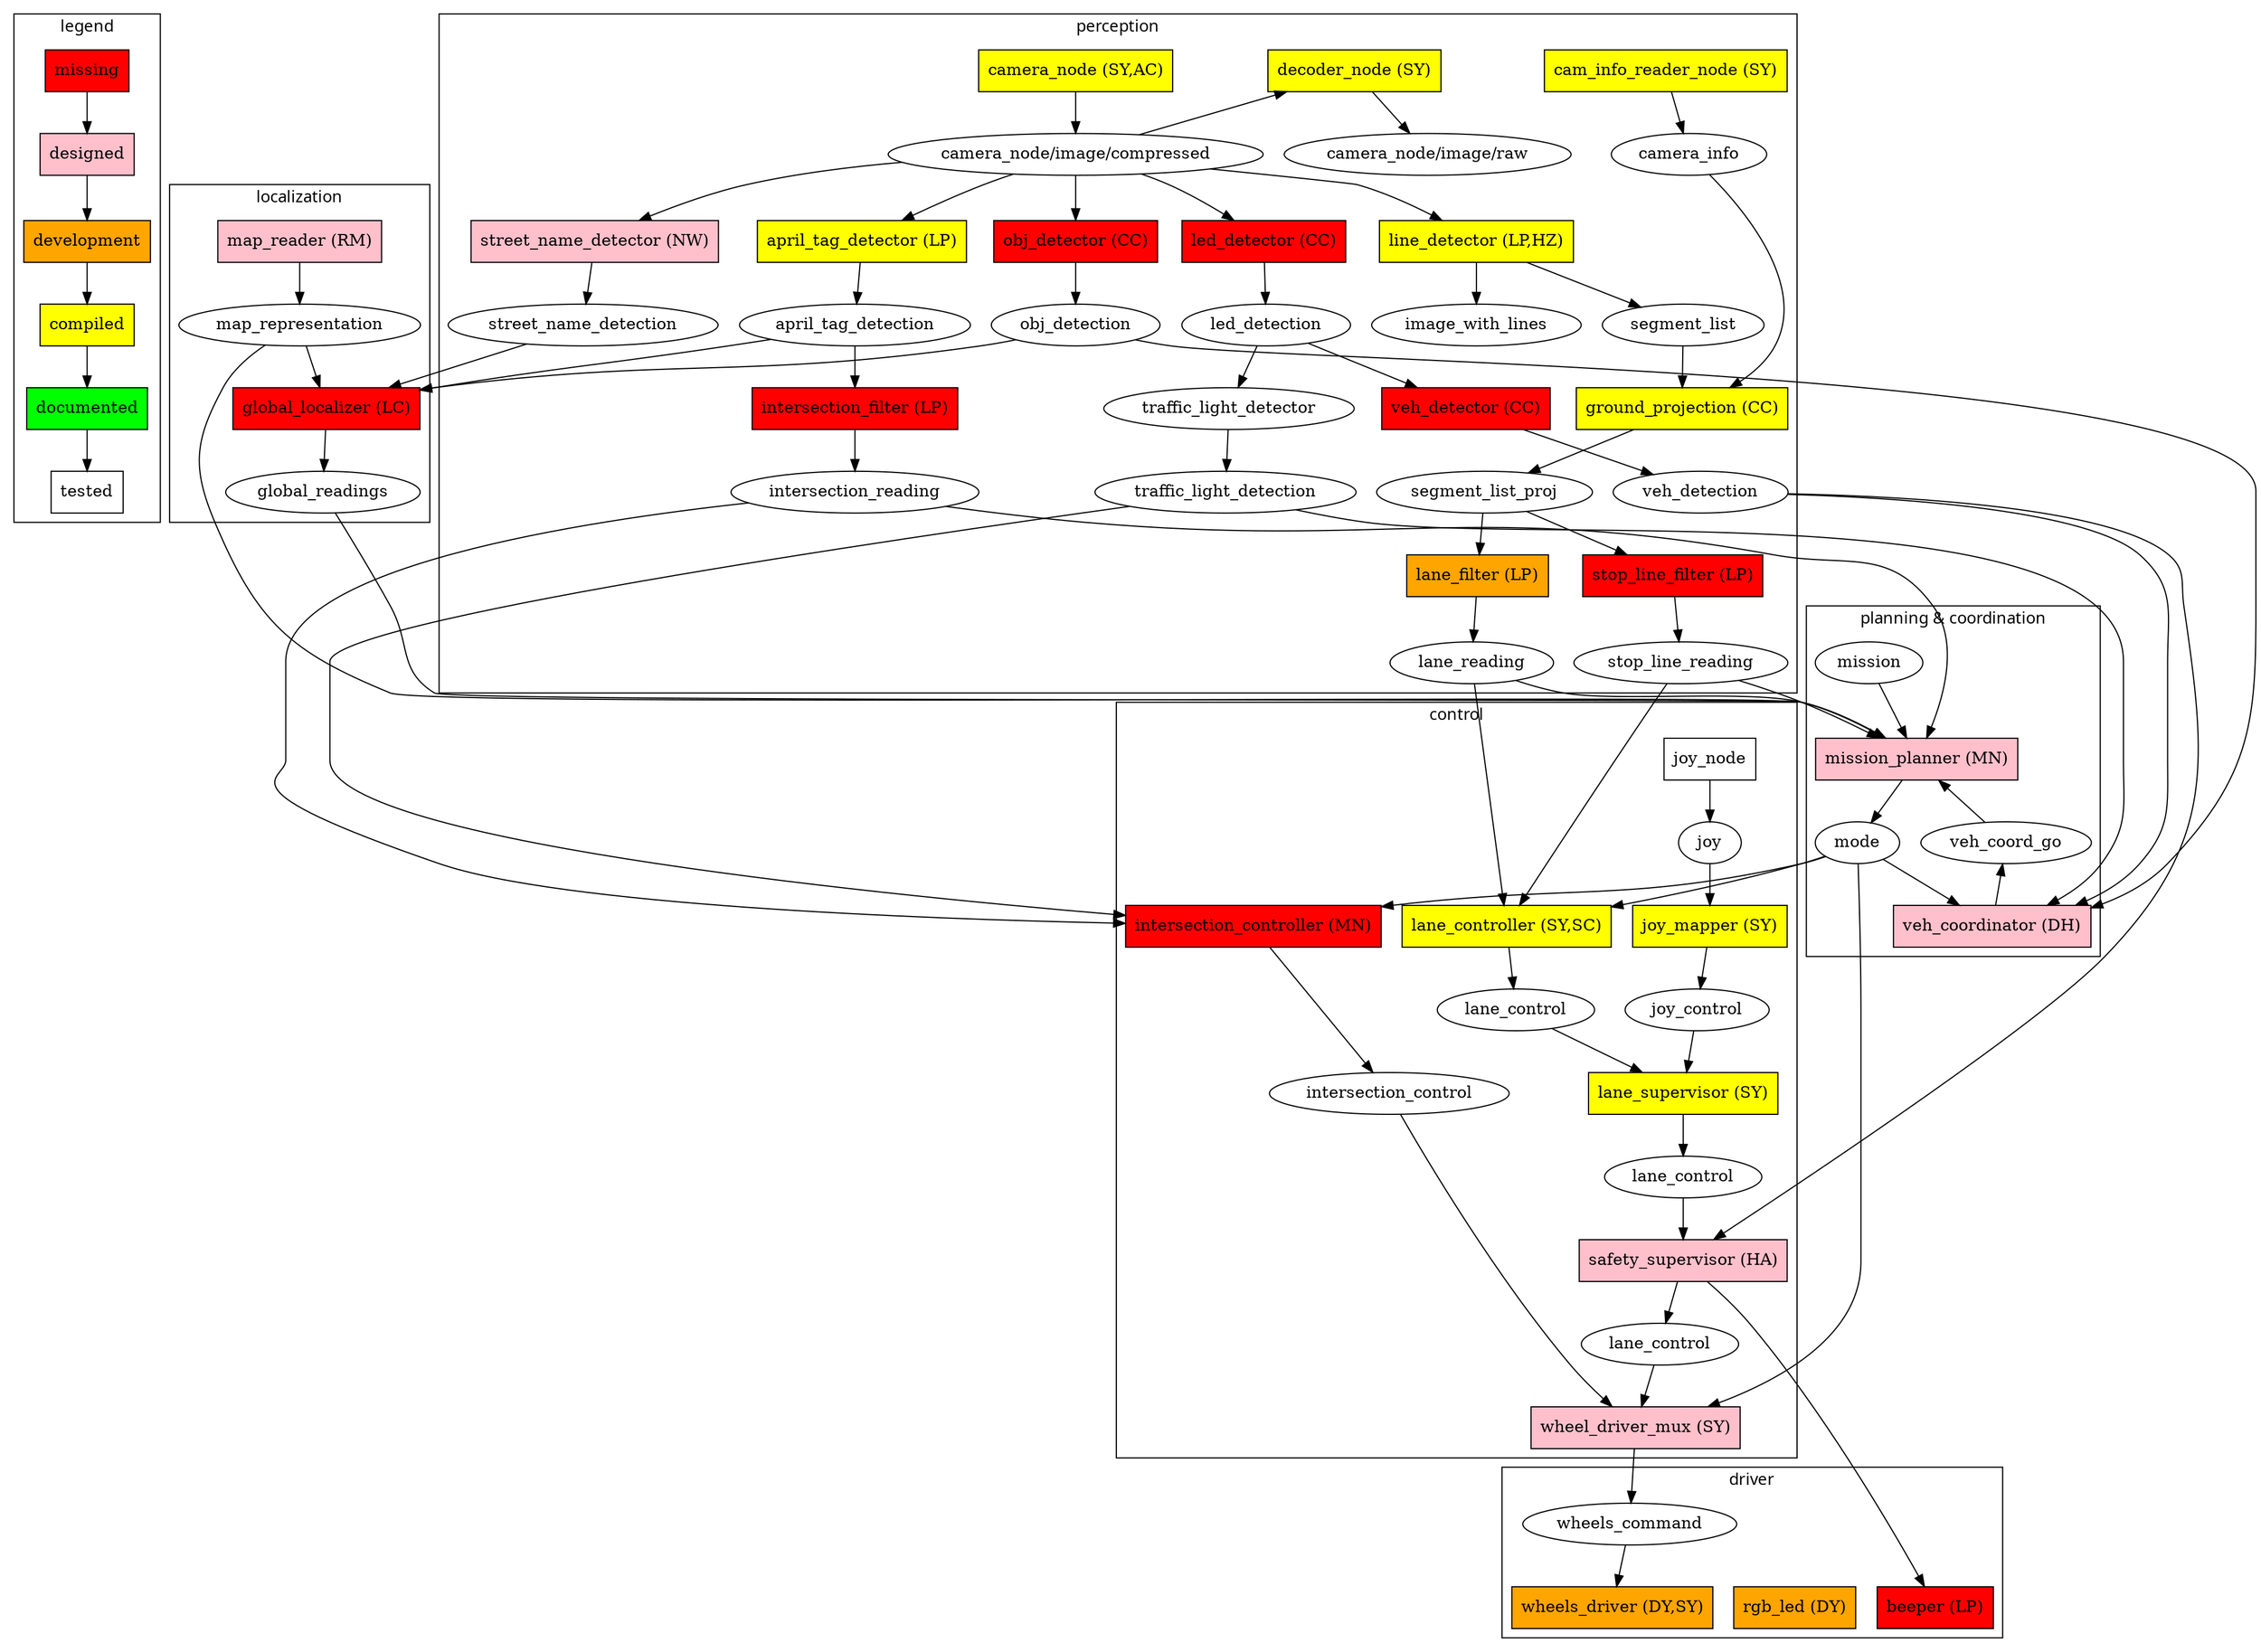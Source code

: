 digraph D {
	fontname="sans";


	subgraph cluster_legend{
		label="legend"
		// ROS Topics
		//topic_name;
		// ROS Nodes
		node [shape=box,fillcolor=white,style=filled];
		missing [label="missing", fillcolor=red];
		designed [label="designed", fillcolor=pink];
		development [label="development", fillcolor=orange];
		compiled [label="compiled", fillcolor=yellow];
		documented [label="documented", fillcolor=green];
		tested [label="tested", fillcolor=white];
		// Connection
		missing->designed->development->compiled->documented->tested;
		//node_name -> topic_name [label="publish"];
		//topic_name -> node_name [label="subscribe"];
	}


	// ==== Nodes Definition ==== //
	node [shape=box,style=filled];
	subgraph node_missing{
		node [fillcolor=red];
		global_localizer[label="global_localizer (LC)"];
		intersection_filter[label="intersection_filter (LP)"];
		intersection_controller[label="intersection_controller (MN)"];
		stop_line_filter[label="stop_line_filter (LP)"];
		led_detector[label="led_detector (CC)"];
		obj_detector[label="obj_detector (CC)"];
		beeper[label="beeper (LP)"];
		veh_detector[label="veh_detector (CC)"];
	}
	subgraph node_designed{
		node [fillcolor=pink];
		mission_planner[label="mission_planner (MN)"];
		street_name_detector[label="street_name_detector (NW)"];
		safety_supervisor[label="safety_supervisor (HA)"];
		map_reader[label="map_reader (RM)"];
		veh_coordinator[label="veh_coordinator (DH)"]
		wheel_driver_mux[label="wheel_driver_mux (SY)"]
	}
	subgraph node_development{
		node [fillcolor=orange];
		wheels_driver[label="wheels_driver (DY,SY)"];
		rgb_led[label="rgb_led (DY)"];
		lane_filter[label="lane_filter (LP)"]; 
	}
	subgraph node_compiled{
		node [fillcolor=yellow];
		camera_node[label="camera_node (SY,AC)"];
		decoder_node[label="decoder_node (SY)"];
		cam_info_reader_node[label="cam_info_reader_node (SY)"];
		lane_controller[label="lane_controller (SY,SC)"];
		line_detector[label="line_detector (LP,HZ)"];
		april_tag_detector[label="april_tag_detector (LP)"];
		lane_supervisor[label="lane_supervisor (SY)"];
		joy_mapper[label="joy_mapper (SY)"];
		ground_projection[label="ground_projection (CC)"]
	}
	subgraph node_documented{
		node [fillcolor=green];
	}
	subgraph node_tested{
		node [fillcolor=white];
		joy_node[label="joy_node"];
		//image_proc;
	}

	// Nodes Definition

	//{rank=max; wheels_driver;beeper;rgb_led}
	//{rank=min; map_reader;joy_node;camera_node}

	//subgraph node_test {
		//node[shape=box,fillcolor=red];
		//street_name_detector;
		//joy_node;
		//joy_mapper;
	//}

	// Topics
	node [shape=ellipse,style=""];
	//{rank=same; mission; joy; map_representation;}
	map_representation;
	//img_low;
	//img_high;
	segment_list;
	segment_list_proj;
	image_with_lines;
	lane_reading; //LaneReading: y, phi, sigma_y, sigma_phi, status
	lane_control;
	lane_control_sup[label="lane_control"];
	lane_control_safe[label="lane_control"];
	april_tag_detection;
	led_detection;
	veh_detection;
	traffic_light_detection;
	intersection_reading;
	obj_detection;
	global_readings;
	stop_line_reading;
	mode;
	mission;
	joy_control;
	intersection_control;
	street_name_detection;
	veh_coord_go;
	wheels_command;

	subgraph cluster_perception{
		label="perception"
		// Nodes
		camera_node;
		decoder_node;
		cam_info_reader_node;
		obj_detector;
		line_detector;
		lane_filter;
		april_tag_detector;
		april_tag_detection;
		led_detector;
		veh_detector;
		stop_line_filter;
		traffic_light_detector;
		intersection_filter;
		street_name_detector;
		//image_proc;
		ground_projection;
		//img_downsampler;
		// Topics
		segment_list;
		segment_list_proj;
		//img_low;
		//img_high;
		april_tag_detection;
		lane_reading;
		image_with_lines;
		obj_detection;
		led_detection;
		veh_detection;
		stop_line_reading;
		traffic_light_detection;
		intersection_reading;
		street_name_detection;
		//img_low_rect;
		//img_high_rect;
		image_compressed[label="camera_node/image/compressed"];
		image_raw[label="camera_node/image/raw"];
		camera_info;
		{rank=same; image_compressed;image_raw;camera_info}
		{rank=same; decoder_node;camera_node}
	}

	subgraph cluster_control{
		label="control"
		// Nodes
		joy_node;
		joy_mapper;
		lane_controller;
		intersection_controller;
		lane_supervisor;
		safety_supervisor;
		wheel_driver_mux;
		// Topics
		joy_control;
		joy;
		lane_control;
		lane_control_sup;
		lane_control_safe;
		intersection_control;
		{rank=same; intersection_controller;lane_controller;}
	}

	subgraph cluster_localization{
		label="localization"
		// Nodes
		map_reader;
		global_localizer;

		// Topics
		map_representation;
		global_readings;
	}

	subgraph cluster_planning{
		label="planning & coordination"
		// Nodes
		mission_planner;
		veh_coordinator;
		// Topics
		veh_coord_go;
		mission;
		mode;
	}

	subgraph cluster_driver{
		label="driver"
		// Nodes
		wheels_driver;
		beeper;
		rgb_led;
		{rank=same; wheels_driver, beeper,rgb_led}
		// Topics
		wheels_command;
	}


	// Connections
	//img_low->image_proc;
	//img_high->image_proc;
	//image_proc->img_low_rect;
	//image_proc->img_high_rect;

	//camera_node->camera_info;
	camera_node->image_compressed;
	cam_info_reader_node->camera_info;
	//image_compressed->img_downsampler;
	//img_downsampler->img_high;
	//img_downsampler->img_low;


	image_compressed->line_detector;
	image_compressed->led_detector;
	decoder_node->image_compressed [dir=back];
	decoder_node->image_raw;


	image_compressed->april_tag_detector;
	image_compressed->obj_detector;
	image_compressed->street_name_detector;
	street_name_detector->street_name_detection;

	led_detector->led_detection;
	led_detection->veh_detector;
	led_detection->traffic_light_detector;
	
	veh_detector->veh_detection;
	traffic_light_detector->traffic_light_detection;
	
	intersection_filter->intersection_reading;
	
	line_detector->segment_list #[label="SegmentList.msg"];
	line_detector->image_with_lines #[label="sensor_msgs/Image.msg"]
	
	segment_list_proj->stop_line_filter;
	segment_list_proj->lane_filter;

	lane_filter->lane_reading #[label="LaneReading.msg"];
	lane_reading->lane_controller #[label="LaneReading.msg"];
	lane_reading->mission_planner;

	stop_line_filter->stop_line_reading;
	stop_line_reading->lane_controller;
	stop_line_reading->mission_planner;
	
	obj_detector->obj_detection;
	obj_detection->global_localizer;
	street_name_detection->global_localizer;
	april_tag_detector->april_tag_detection;
	april_tag_detection->intersection_filter;
	april_tag_detection->global_localizer;
	global_localizer->global_readings;
	
	map_reader -> map_representation;
	map_representation->global_localizer;
	map_representation->mission_planner;
	
	joy_node->joy->joy_mapper->joy_control;
	joy_control-> lane_supervisor #[label="CarControl.msg"];
	lane_controller->lane_control;
	lane_control-> lane_supervisor #[label="CarControl.msg"];
	lane_supervisor-> lane_control_sup;
	lane_control_sup->safety_supervisor;
	safety_supervisor->lane_control_safe;
	safety_supervisor->beeper;
	
	intersection_reading->intersection_controller;
	intersection_reading->mission_planner;
	traffic_light_detection->intersection_controller;

	veh_detection->safety_supervisor;
	intersection_controller->intersection_control;
	global_readings->mission_planner;
	mission_planner->mode;
	mission->mission_planner;

	camera_info->ground_projection;
	segment_list->ground_projection;
	ground_projection->segment_list_proj;

	obj_detection->veh_coordinator;
	veh_detection->veh_coordinator;
	traffic_light_detection->veh_coordinator;
	//veh_coord_go->mission_planner;
	veh_coord_go->veh_coordinator [dir=back];
	mission_planner->veh_coord_go [dir=back];

	mode->veh_coordinator;
	mode->lane_controller;
	mode->intersection_controller;

	mode->wheel_driver_mux;
	lane_control_safe->wheel_driver_mux;
	intersection_control->wheel_driver_mux;
	wheel_driver_mux->wheels_command;
	wheels_command->wheels_driver;

	//TODO annotate msg type.
}